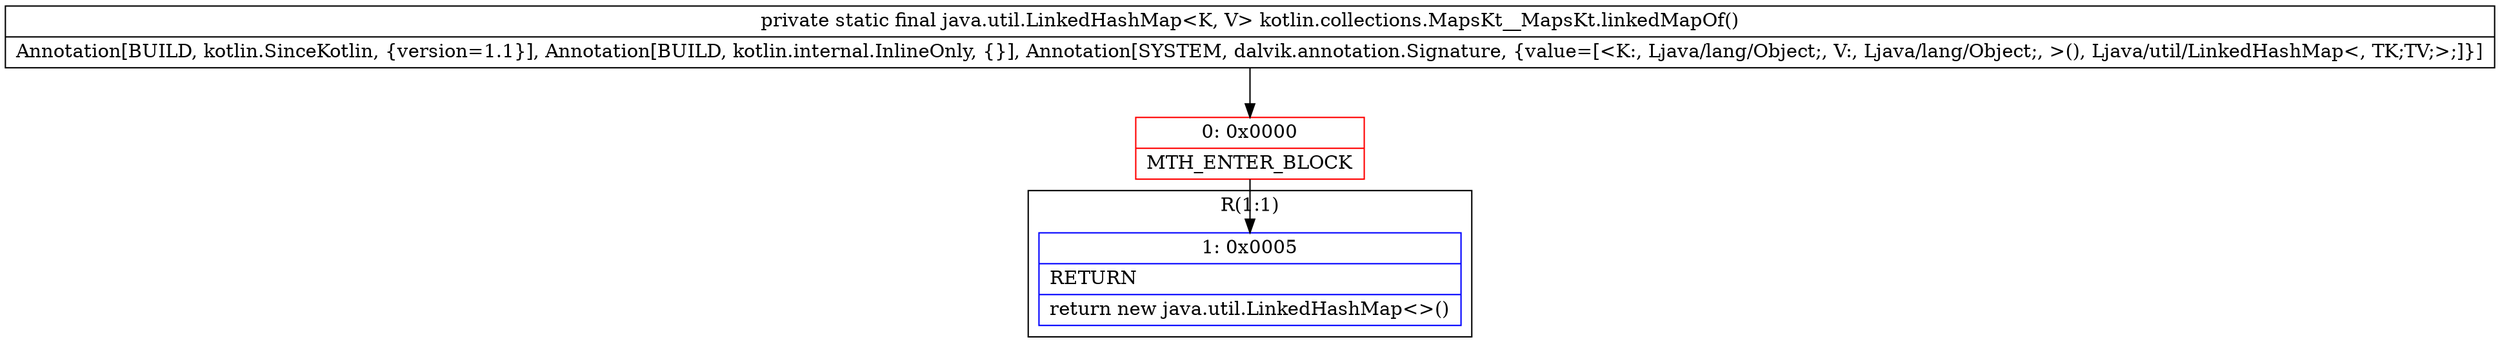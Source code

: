 digraph "CFG forkotlin.collections.MapsKt__MapsKt.linkedMapOf()Ljava\/util\/LinkedHashMap;" {
subgraph cluster_Region_996337906 {
label = "R(1:1)";
node [shape=record,color=blue];
Node_1 [shape=record,label="{1\:\ 0x0005|RETURN\l|return new java.util.LinkedHashMap\<\>()\l}"];
}
Node_0 [shape=record,color=red,label="{0\:\ 0x0000|MTH_ENTER_BLOCK\l}"];
MethodNode[shape=record,label="{private static final java.util.LinkedHashMap\<K, V\> kotlin.collections.MapsKt__MapsKt.linkedMapOf()  | Annotation[BUILD, kotlin.SinceKotlin, \{version=1.1\}], Annotation[BUILD, kotlin.internal.InlineOnly, \{\}], Annotation[SYSTEM, dalvik.annotation.Signature, \{value=[\<K:, Ljava\/lang\/Object;, V:, Ljava\/lang\/Object;, \>(), Ljava\/util\/LinkedHashMap\<, TK;TV;\>;]\}]\l}"];
MethodNode -> Node_0;
Node_0 -> Node_1;
}

